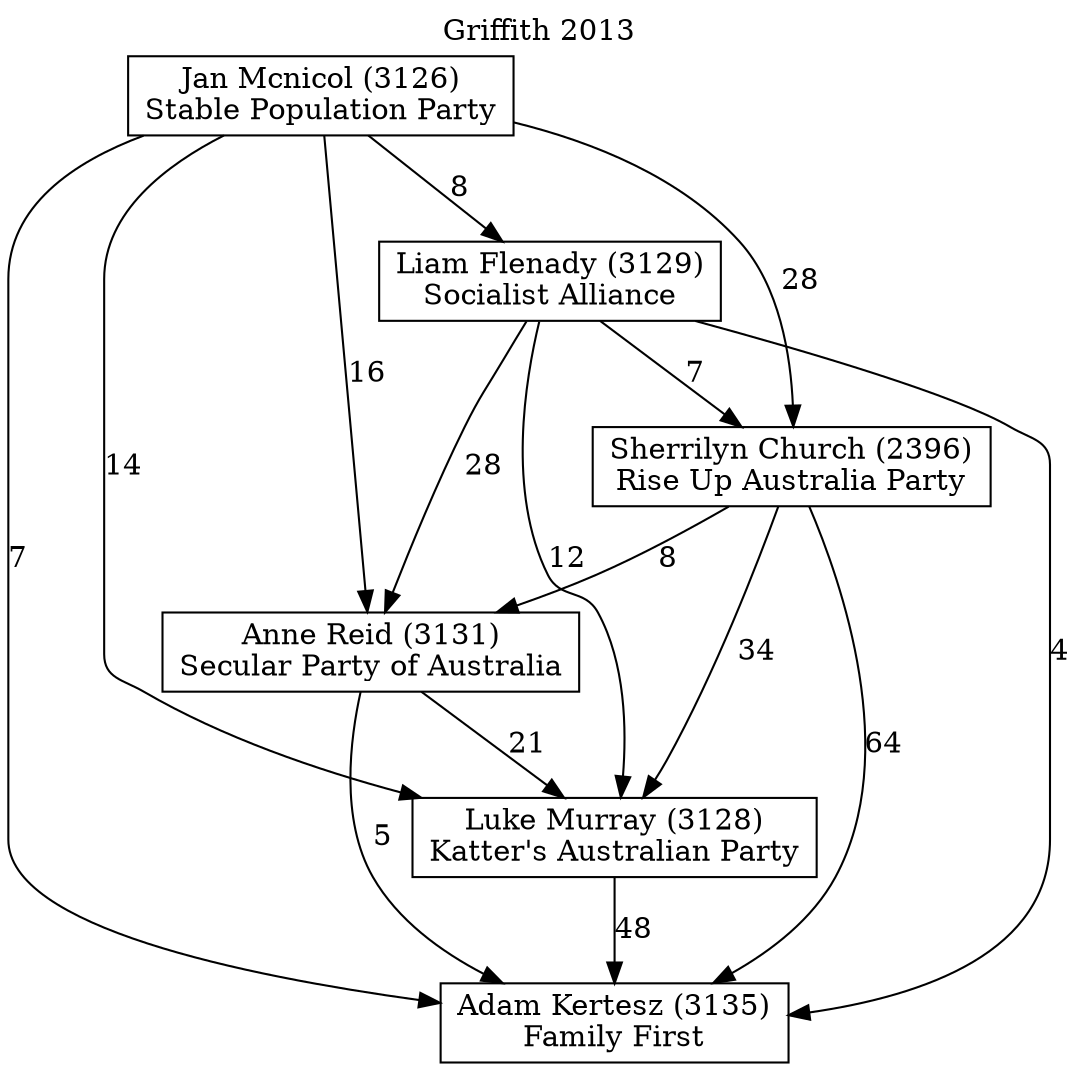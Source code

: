 // House preference flow
digraph "Adam Kertesz (3135)_Griffith_2013" {
	graph [label="Griffith 2013" labelloc=t mclimit=2]
	node [shape=box]
	"Adam Kertesz (3135)" [label="Adam Kertesz (3135)
Family First"]
	"Luke Murray (3128)" [label="Luke Murray (3128)
Katter's Australian Party"]
	"Anne Reid (3131)" [label="Anne Reid (3131)
Secular Party of Australia"]
	"Sherrilyn Church (2396)" [label="Sherrilyn Church (2396)
Rise Up Australia Party"]
	"Liam Flenady (3129)" [label="Liam Flenady (3129)
Socialist Alliance"]
	"Jan Mcnicol (3126)" [label="Jan Mcnicol (3126)
Stable Population Party"]
	"Luke Murray (3128)" -> "Adam Kertesz (3135)" [label=48]
	"Anne Reid (3131)" -> "Luke Murray (3128)" [label=21]
	"Sherrilyn Church (2396)" -> "Anne Reid (3131)" [label=8]
	"Liam Flenady (3129)" -> "Sherrilyn Church (2396)" [label=7]
	"Jan Mcnicol (3126)" -> "Liam Flenady (3129)" [label=8]
	"Anne Reid (3131)" -> "Adam Kertesz (3135)" [label=5]
	"Sherrilyn Church (2396)" -> "Adam Kertesz (3135)" [label=64]
	"Liam Flenady (3129)" -> "Adam Kertesz (3135)" [label=4]
	"Jan Mcnicol (3126)" -> "Adam Kertesz (3135)" [label=7]
	"Jan Mcnicol (3126)" -> "Sherrilyn Church (2396)" [label=28]
	"Liam Flenady (3129)" -> "Anne Reid (3131)" [label=28]
	"Jan Mcnicol (3126)" -> "Anne Reid (3131)" [label=16]
	"Sherrilyn Church (2396)" -> "Luke Murray (3128)" [label=34]
	"Liam Flenady (3129)" -> "Luke Murray (3128)" [label=12]
	"Jan Mcnicol (3126)" -> "Luke Murray (3128)" [label=14]
}
